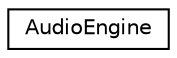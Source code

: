 digraph "Graphical Class Hierarchy"
{
  edge [fontname="Helvetica",fontsize="10",labelfontname="Helvetica",labelfontsize="10"];
  node [fontname="Helvetica",fontsize="10",shape=record];
  rankdir="LR";
  Node1 [label="AudioEngine",height=0.2,width=0.4,color="black", fillcolor="white", style="filled",URL="$class_audio_engine.html"];
}
